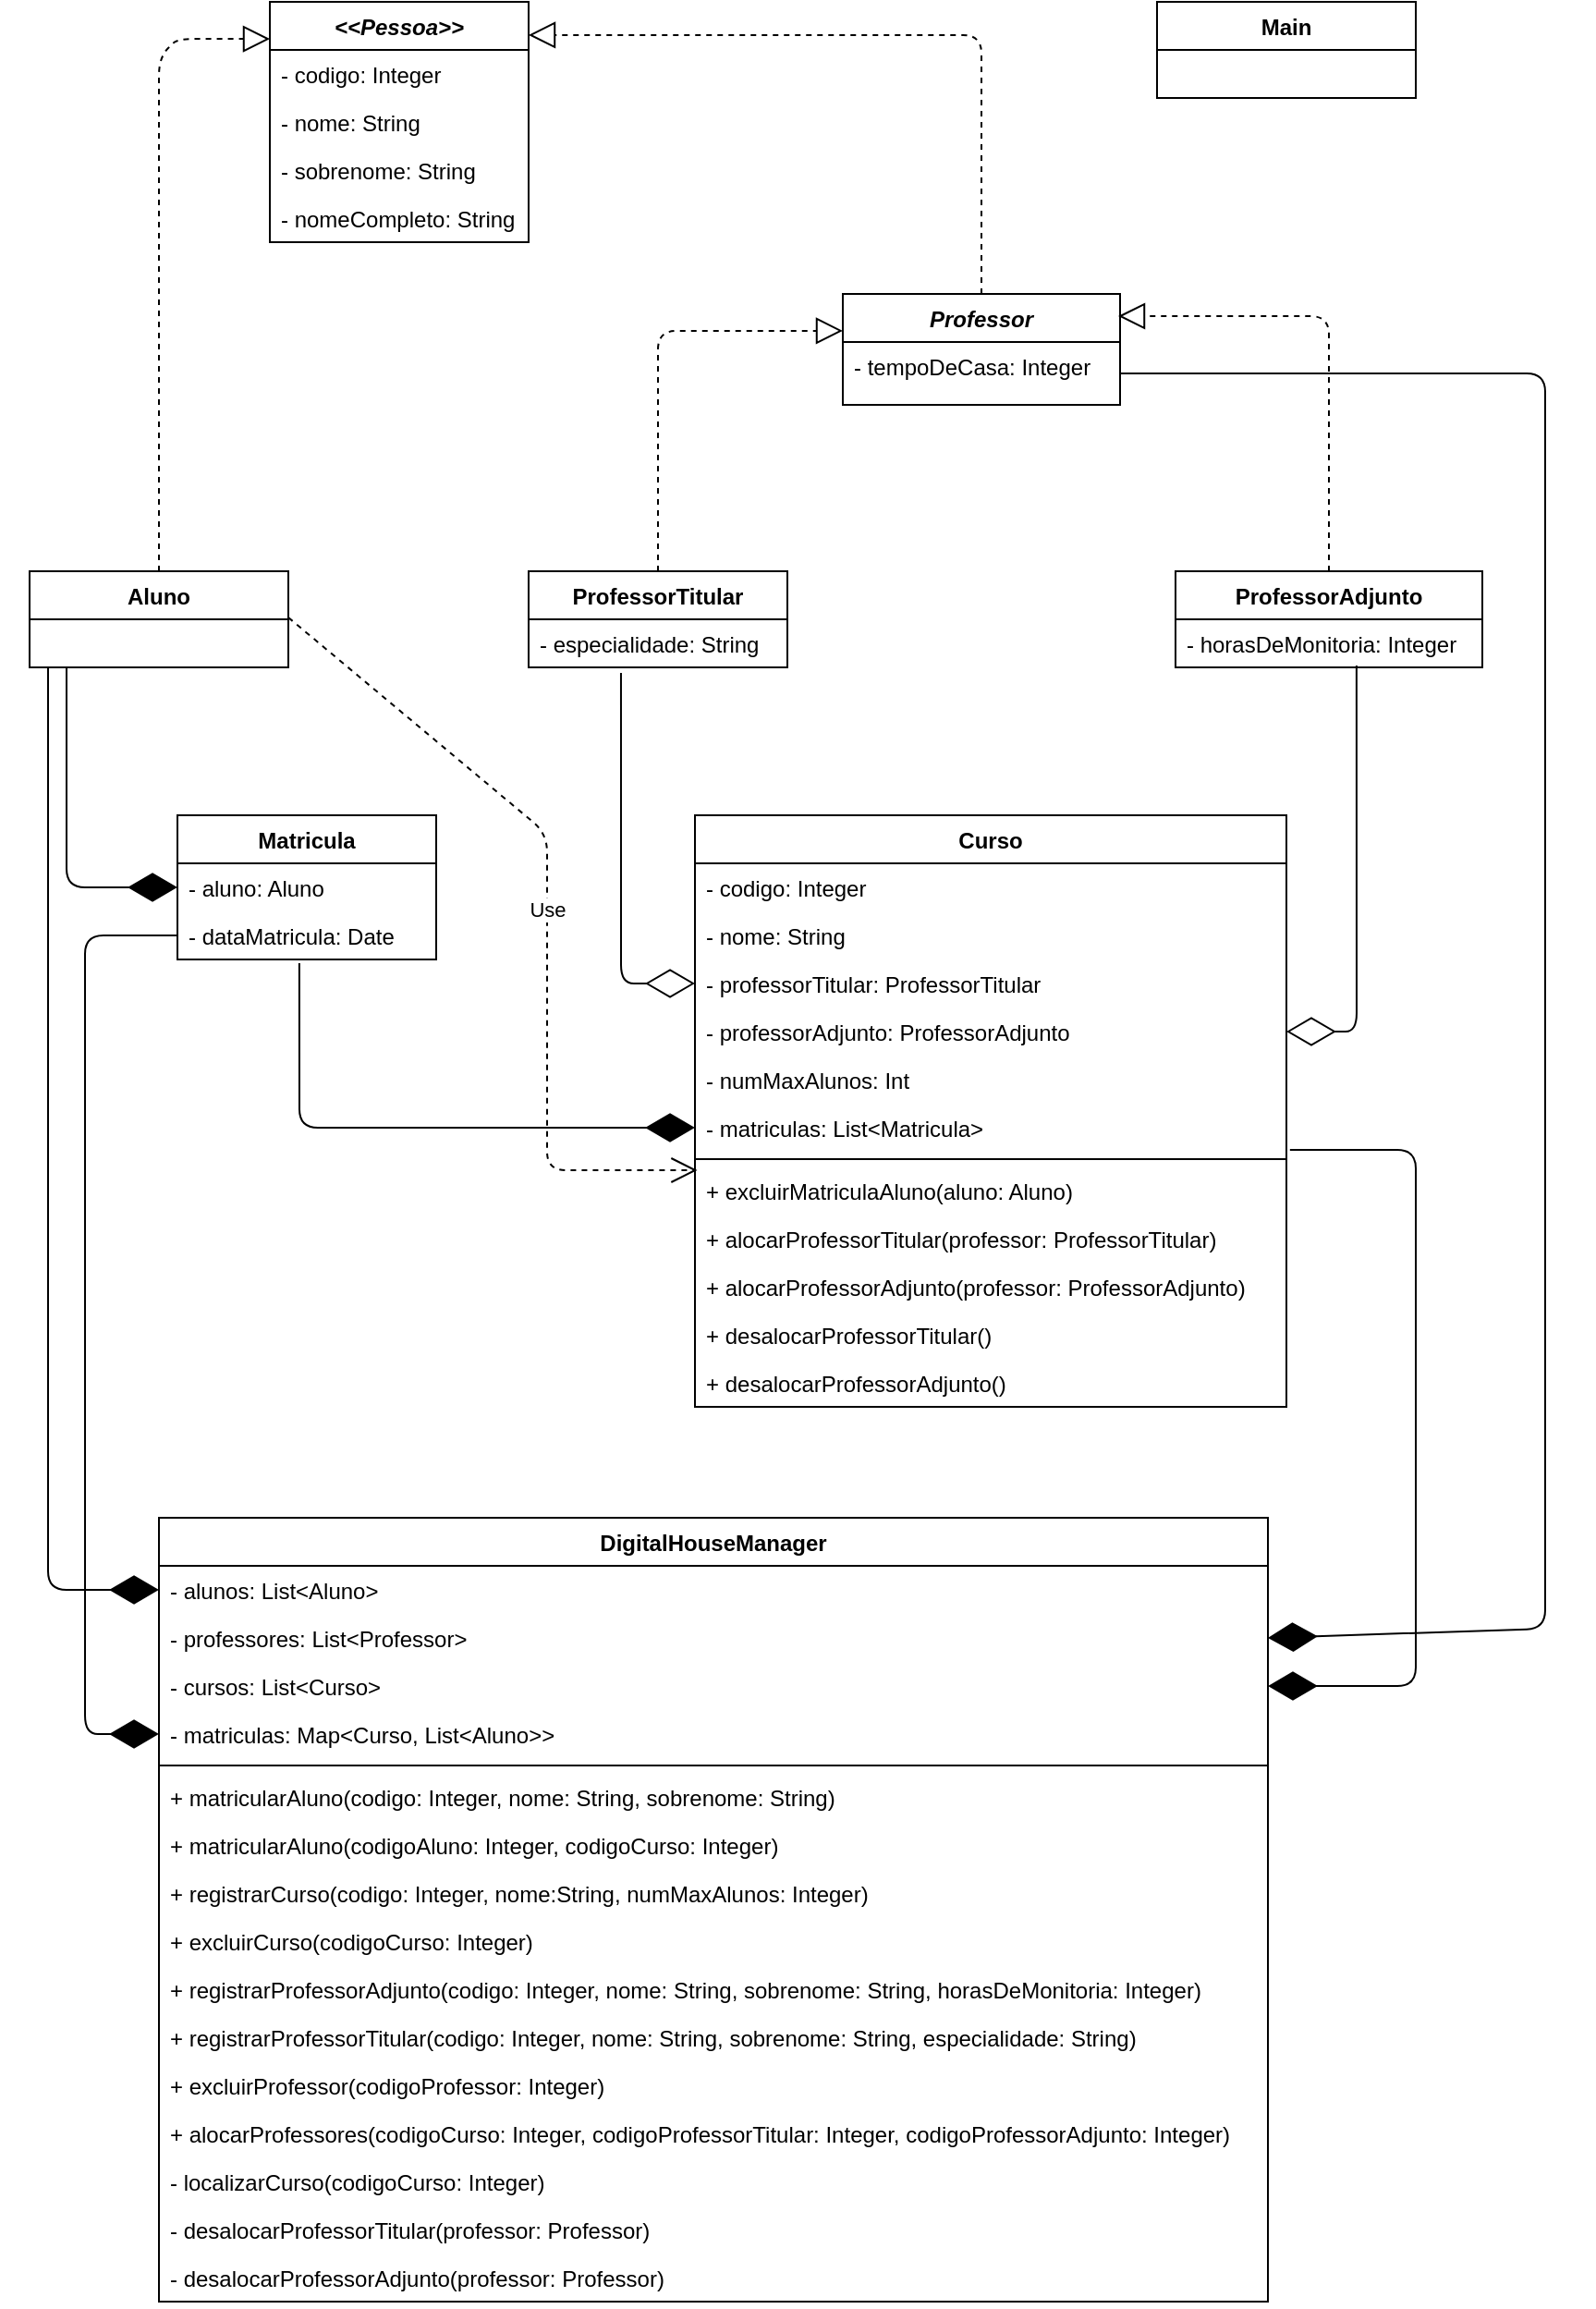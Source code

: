 <mxfile version="13.7.3" type="device"><diagram id="cOGqocI_gLedKxU5Qj73" name="Page-1"><mxGraphModel dx="1102" dy="642" grid="1" gridSize="10" guides="1" tooltips="1" connect="1" arrows="1" fold="1" page="1" pageScale="1" pageWidth="827" pageHeight="1169" math="0" shadow="0"><root><mxCell id="0"/><mxCell id="1" parent="0"/><mxCell id="6XKGeILiF4ObVfbbi1Gw-1" value="&lt;&lt;Pessoa&gt;&gt;" style="swimlane;fontStyle=3;childLayout=stackLayout;horizontal=1;startSize=26;fillColor=none;horizontalStack=0;resizeParent=1;resizeParentMax=0;resizeLast=0;collapsible=1;marginBottom=0;" parent="1" vertex="1"><mxGeometry x="160" y="80" width="140" height="130" as="geometry"/></mxCell><mxCell id="6XKGeILiF4ObVfbbi1Gw-2" value="- codigo: Integer" style="text;strokeColor=none;fillColor=none;align=left;verticalAlign=top;spacingLeft=4;spacingRight=4;overflow=hidden;rotatable=0;points=[[0,0.5],[1,0.5]];portConstraint=eastwest;" parent="6XKGeILiF4ObVfbbi1Gw-1" vertex="1"><mxGeometry y="26" width="140" height="26" as="geometry"/></mxCell><mxCell id="6XKGeILiF4ObVfbbi1Gw-3" value="- nome: String" style="text;strokeColor=none;fillColor=none;align=left;verticalAlign=top;spacingLeft=4;spacingRight=4;overflow=hidden;rotatable=0;points=[[0,0.5],[1,0.5]];portConstraint=eastwest;" parent="6XKGeILiF4ObVfbbi1Gw-1" vertex="1"><mxGeometry y="52" width="140" height="26" as="geometry"/></mxCell><mxCell id="6XKGeILiF4ObVfbbi1Gw-4" value="- sobrenome: String" style="text;strokeColor=none;fillColor=none;align=left;verticalAlign=top;spacingLeft=4;spacingRight=4;overflow=hidden;rotatable=0;points=[[0,0.5],[1,0.5]];portConstraint=eastwest;" parent="6XKGeILiF4ObVfbbi1Gw-1" vertex="1"><mxGeometry y="78" width="140" height="26" as="geometry"/></mxCell><mxCell id="6XKGeILiF4ObVfbbi1Gw-5" value="- nomeCompleto: String" style="text;strokeColor=none;fillColor=none;align=left;verticalAlign=top;spacingLeft=4;spacingRight=4;overflow=hidden;rotatable=0;points=[[0,0.5],[1,0.5]];portConstraint=eastwest;" parent="6XKGeILiF4ObVfbbi1Gw-1" vertex="1"><mxGeometry y="104" width="140" height="26" as="geometry"/></mxCell><mxCell id="6XKGeILiF4ObVfbbi1Gw-6" value="" style="endArrow=block;dashed=1;endFill=0;endSize=12;html=1;exitX=0.5;exitY=0;exitDx=0;exitDy=0;entryX=0;entryY=0.154;entryDx=0;entryDy=0;entryPerimeter=0;" parent="1" source="6XKGeILiF4ObVfbbi1Gw-7" target="6XKGeILiF4ObVfbbi1Gw-1" edge="1"><mxGeometry width="160" relative="1" as="geometry"><mxPoint x="450" y="200" as="sourcePoint"/><mxPoint x="610" y="200" as="targetPoint"/><Array as="points"><mxPoint x="100" y="110"/><mxPoint x="110" y="100"/></Array></mxGeometry></mxCell><mxCell id="6XKGeILiF4ObVfbbi1Gw-16" value="" style="endArrow=block;dashed=1;endFill=0;endSize=12;html=1;exitX=0.5;exitY=0;exitDx=0;exitDy=0;entryX=1;entryY=0.138;entryDx=0;entryDy=0;entryPerimeter=0;" parent="1" source="6XKGeILiF4ObVfbbi1Gw-12" target="6XKGeILiF4ObVfbbi1Gw-1" edge="1"><mxGeometry width="160" relative="1" as="geometry"><mxPoint x="220" y="260" as="sourcePoint"/><mxPoint x="380" y="260" as="targetPoint"/><Array as="points"><mxPoint x="545" y="98"/></Array></mxGeometry></mxCell><mxCell id="6XKGeILiF4ObVfbbi1Gw-17" value="Main" style="swimlane;fontStyle=1;childLayout=stackLayout;horizontal=1;startSize=26;fillColor=none;horizontalStack=0;resizeParent=1;resizeParentMax=0;resizeLast=0;collapsible=1;marginBottom=0;" parent="1" vertex="1"><mxGeometry x="640" y="80" width="140" height="52" as="geometry"/></mxCell><mxCell id="6XKGeILiF4ObVfbbi1Gw-31" value="" style="endArrow=block;dashed=1;endFill=0;endSize=12;html=1;exitX=0.5;exitY=0;exitDx=0;exitDy=0;entryX=0;entryY=0.333;entryDx=0;entryDy=0;entryPerimeter=0;" parent="1" source="6XKGeILiF4ObVfbbi1Gw-25" target="6XKGeILiF4ObVfbbi1Gw-12" edge="1"><mxGeometry width="160" relative="1" as="geometry"><mxPoint x="363" y="387.012" as="sourcePoint"/><mxPoint x="380" y="408" as="targetPoint"/><Array as="points"><mxPoint x="370" y="258"/></Array></mxGeometry></mxCell><mxCell id="6XKGeILiF4ObVfbbi1Gw-32" value="" style="endArrow=block;dashed=1;endFill=0;endSize=12;html=1;exitX=0.5;exitY=0;exitDx=0;exitDy=0;" parent="1" source="6XKGeILiF4ObVfbbi1Gw-29" edge="1"><mxGeometry width="160" relative="1" as="geometry"><mxPoint x="220" y="408" as="sourcePoint"/><mxPoint x="619" y="250" as="targetPoint"/><Array as="points"><mxPoint x="733" y="250"/></Array></mxGeometry></mxCell><mxCell id="6XKGeILiF4ObVfbbi1Gw-12" value="Professor" style="swimlane;fontStyle=3;childLayout=stackLayout;horizontal=1;startSize=26;fillColor=none;horizontalStack=0;resizeParent=1;resizeParentMax=0;resizeLast=0;collapsible=1;marginBottom=0;" parent="1" vertex="1"><mxGeometry x="470" y="238" width="150" height="60" as="geometry"/></mxCell><mxCell id="6XKGeILiF4ObVfbbi1Gw-13" value="- tempoDeCasa: Integer" style="text;strokeColor=none;fillColor=none;align=left;verticalAlign=top;spacingLeft=4;spacingRight=4;overflow=hidden;rotatable=0;points=[[0,0.5],[1,0.5]];portConstraint=eastwest;" parent="6XKGeILiF4ObVfbbi1Gw-12" vertex="1"><mxGeometry y="26" width="150" height="34" as="geometry"/></mxCell><mxCell id="6XKGeILiF4ObVfbbi1Gw-7" value="Aluno" style="swimlane;fontStyle=1;childLayout=stackLayout;horizontal=1;startSize=26;fillColor=none;horizontalStack=0;resizeParent=1;resizeParentMax=0;resizeLast=0;collapsible=1;marginBottom=0;" parent="1" vertex="1"><mxGeometry x="30" y="388" width="140" height="52" as="geometry"/></mxCell><mxCell id="6XKGeILiF4ObVfbbi1Gw-70" value="" style="endArrow=diamondThin;endFill=1;endSize=24;html=1;entryX=0;entryY=0.5;entryDx=0;entryDy=0;" parent="1" target="6XKGeILiF4ObVfbbi1Gw-43" edge="1"><mxGeometry width="160" relative="1" as="geometry"><mxPoint x="50" y="440" as="sourcePoint"/><mxPoint x="400" y="520" as="targetPoint"/><Array as="points"><mxPoint x="50" y="559"/></Array></mxGeometry></mxCell><mxCell id="6XKGeILiF4ObVfbbi1Gw-72" value="" style="endArrow=diamondThin;endFill=1;endSize=24;html=1;entryX=0;entryY=0.5;entryDx=0;entryDy=0;exitX=0.471;exitY=1.077;exitDx=0;exitDy=0;exitPerimeter=0;" parent="1" source="6XKGeILiF4ObVfbbi1Gw-45" target="6XKGeILiF4ObVfbbi1Gw-36" edge="1"><mxGeometry width="160" relative="1" as="geometry"><mxPoint x="140" y="601" as="sourcePoint"/><mxPoint x="510" y="520" as="targetPoint"/><Array as="points"><mxPoint x="176" y="689"/></Array></mxGeometry></mxCell><mxCell id="6XKGeILiF4ObVfbbi1Gw-42" value="Matricula" style="swimlane;fontStyle=1;childLayout=stackLayout;horizontal=1;startSize=26;fillColor=none;horizontalStack=0;resizeParent=1;resizeParentMax=0;resizeLast=0;collapsible=1;marginBottom=0;" parent="1" vertex="1"><mxGeometry x="110" y="520" width="140" height="78" as="geometry"/></mxCell><mxCell id="6XKGeILiF4ObVfbbi1Gw-43" value="- aluno: Aluno" style="text;strokeColor=none;fillColor=none;align=left;verticalAlign=top;spacingLeft=4;spacingRight=4;overflow=hidden;rotatable=0;points=[[0,0.5],[1,0.5]];portConstraint=eastwest;" parent="6XKGeILiF4ObVfbbi1Gw-42" vertex="1"><mxGeometry y="26" width="140" height="26" as="geometry"/></mxCell><mxCell id="6XKGeILiF4ObVfbbi1Gw-45" value="- dataMatricula: Date" style="text;strokeColor=none;fillColor=none;align=left;verticalAlign=top;spacingLeft=4;spacingRight=4;overflow=hidden;rotatable=0;points=[[0,0.5],[1,0.5]];portConstraint=eastwest;" parent="6XKGeILiF4ObVfbbi1Gw-42" vertex="1"><mxGeometry y="52" width="140" height="26" as="geometry"/></mxCell><mxCell id="6XKGeILiF4ObVfbbi1Gw-66" value="Curso" style="swimlane;fontStyle=1;align=center;verticalAlign=top;childLayout=stackLayout;horizontal=1;startSize=26;horizontalStack=0;resizeParent=1;resizeParentMax=0;resizeLast=0;collapsible=1;marginBottom=0;" parent="1" vertex="1"><mxGeometry x="390" y="520" width="320" height="320" as="geometry"/></mxCell><mxCell id="6XKGeILiF4ObVfbbi1Gw-9" value="- codigo: Integer" style="text;strokeColor=none;fillColor=none;align=left;verticalAlign=top;spacingLeft=4;spacingRight=4;overflow=hidden;rotatable=0;points=[[0,0.5],[1,0.5]];portConstraint=eastwest;" parent="6XKGeILiF4ObVfbbi1Gw-66" vertex="1"><mxGeometry y="26" width="320" height="26" as="geometry"/></mxCell><mxCell id="6XKGeILiF4ObVfbbi1Gw-10" value="- nome: String" style="text;strokeColor=none;fillColor=none;align=left;verticalAlign=top;spacingLeft=4;spacingRight=4;overflow=hidden;rotatable=0;points=[[0,0.5],[1,0.5]];portConstraint=eastwest;" parent="6XKGeILiF4ObVfbbi1Gw-66" vertex="1"><mxGeometry y="52" width="320" height="26" as="geometry"/></mxCell><mxCell id="6XKGeILiF4ObVfbbi1Gw-33" value="- professorTitular: ProfessorTitular" style="text;strokeColor=none;fillColor=none;align=left;verticalAlign=top;spacingLeft=4;spacingRight=4;overflow=hidden;rotatable=0;points=[[0,0.5],[1,0.5]];portConstraint=eastwest;" parent="6XKGeILiF4ObVfbbi1Gw-66" vertex="1"><mxGeometry y="78" width="320" height="26" as="geometry"/></mxCell><mxCell id="6XKGeILiF4ObVfbbi1Gw-34" value="- professorAdjunto: ProfessorAdjunto" style="text;strokeColor=none;fillColor=none;align=left;verticalAlign=top;spacingLeft=4;spacingRight=4;overflow=hidden;rotatable=0;points=[[0,0.5],[1,0.5]];portConstraint=eastwest;" parent="6XKGeILiF4ObVfbbi1Gw-66" vertex="1"><mxGeometry y="104" width="320" height="26" as="geometry"/></mxCell><mxCell id="6XKGeILiF4ObVfbbi1Gw-35" value="- numMaxAlunos: Int" style="text;strokeColor=none;fillColor=none;align=left;verticalAlign=top;spacingLeft=4;spacingRight=4;overflow=hidden;rotatable=0;points=[[0,0.5],[1,0.5]];portConstraint=eastwest;" parent="6XKGeILiF4ObVfbbi1Gw-66" vertex="1"><mxGeometry y="130" width="320" height="26" as="geometry"/></mxCell><mxCell id="6XKGeILiF4ObVfbbi1Gw-36" value="- matriculas: List&lt;Matricula&gt;" style="text;strokeColor=none;fillColor=none;align=left;verticalAlign=top;spacingLeft=4;spacingRight=4;overflow=hidden;rotatable=0;points=[[0,0.5],[1,0.5]];portConstraint=eastwest;" parent="6XKGeILiF4ObVfbbi1Gw-66" vertex="1"><mxGeometry y="156" width="320" height="26" as="geometry"/></mxCell><mxCell id="6XKGeILiF4ObVfbbi1Gw-68" value="" style="line;strokeWidth=1;fillColor=none;align=left;verticalAlign=middle;spacingTop=-1;spacingLeft=3;spacingRight=3;rotatable=0;labelPosition=right;points=[];portConstraint=eastwest;" parent="6XKGeILiF4ObVfbbi1Gw-66" vertex="1"><mxGeometry y="182" width="320" height="8" as="geometry"/></mxCell><mxCell id="6XKGeILiF4ObVfbbi1Gw-75" value="+ excluirMatriculaAluno(aluno: Aluno)" style="text;strokeColor=none;fillColor=none;align=left;verticalAlign=top;spacingLeft=4;spacingRight=4;overflow=hidden;rotatable=0;points=[[0,0.5],[1,0.5]];portConstraint=eastwest;" parent="6XKGeILiF4ObVfbbi1Gw-66" vertex="1"><mxGeometry y="190" width="320" height="26" as="geometry"/></mxCell><mxCell id="kB9QqtvpassVlIbzQ09_-1" value="+ alocarProfessorTitular(professor: ProfessorTitular)" style="text;strokeColor=none;fillColor=none;align=left;verticalAlign=top;spacingLeft=4;spacingRight=4;overflow=hidden;rotatable=0;points=[[0,0.5],[1,0.5]];portConstraint=eastwest;" vertex="1" parent="6XKGeILiF4ObVfbbi1Gw-66"><mxGeometry y="216" width="320" height="26" as="geometry"/></mxCell><mxCell id="kB9QqtvpassVlIbzQ09_-2" value="+ alocarProfessorAdjunto(professor: ProfessorAdjunto)" style="text;strokeColor=none;fillColor=none;align=left;verticalAlign=top;spacingLeft=4;spacingRight=4;overflow=hidden;rotatable=0;points=[[0,0.5],[1,0.5]];portConstraint=eastwest;" vertex="1" parent="6XKGeILiF4ObVfbbi1Gw-66"><mxGeometry y="242" width="320" height="26" as="geometry"/></mxCell><mxCell id="kB9QqtvpassVlIbzQ09_-3" value="+ desalocarProfessorTitular()" style="text;strokeColor=none;fillColor=none;align=left;verticalAlign=top;spacingLeft=4;spacingRight=4;overflow=hidden;rotatable=0;points=[[0,0.5],[1,0.5]];portConstraint=eastwest;" vertex="1" parent="6XKGeILiF4ObVfbbi1Gw-66"><mxGeometry y="268" width="320" height="26" as="geometry"/></mxCell><mxCell id="kB9QqtvpassVlIbzQ09_-4" value="+ desalocarProfessorAdjunto()" style="text;strokeColor=none;fillColor=none;align=left;verticalAlign=top;spacingLeft=4;spacingRight=4;overflow=hidden;rotatable=0;points=[[0,0.5],[1,0.5]];portConstraint=eastwest;" vertex="1" parent="6XKGeILiF4ObVfbbi1Gw-66"><mxGeometry y="294" width="320" height="26" as="geometry"/></mxCell><mxCell id="6XKGeILiF4ObVfbbi1Gw-73" value="" style="endArrow=diamondThin;endFill=0;endSize=24;html=1;entryX=0;entryY=0.5;entryDx=0;entryDy=0;exitX=0.357;exitY=1.115;exitDx=0;exitDy=0;exitPerimeter=0;" parent="1" source="6XKGeILiF4ObVfbbi1Gw-26" target="6XKGeILiF4ObVfbbi1Gw-33" edge="1"><mxGeometry width="160" relative="1" as="geometry"><mxPoint x="460" y="520" as="sourcePoint"/><mxPoint x="620" y="520" as="targetPoint"/><Array as="points"><mxPoint x="350" y="611"/></Array></mxGeometry></mxCell><mxCell id="6XKGeILiF4ObVfbbi1Gw-74" value="" style="endArrow=diamondThin;endFill=0;endSize=24;html=1;entryX=1;entryY=0.5;entryDx=0;entryDy=0;exitX=0.59;exitY=0.962;exitDx=0;exitDy=0;exitPerimeter=0;" parent="1" target="6XKGeILiF4ObVfbbi1Gw-34" edge="1" source="6XKGeILiF4ObVfbbi1Gw-30"><mxGeometry width="160" relative="1" as="geometry"><mxPoint x="730" y="440" as="sourcePoint"/><mxPoint x="620" y="520" as="targetPoint"/><Array as="points"><mxPoint x="748" y="637"/></Array></mxGeometry></mxCell><mxCell id="6XKGeILiF4ObVfbbi1Gw-29" value="ProfessorAdjunto" style="swimlane;fontStyle=1;childLayout=stackLayout;horizontal=1;startSize=26;fillColor=none;horizontalStack=0;resizeParent=1;resizeParentMax=0;resizeLast=0;collapsible=1;marginBottom=0;" parent="1" vertex="1"><mxGeometry x="650" y="388" width="166" height="52" as="geometry"/></mxCell><mxCell id="6XKGeILiF4ObVfbbi1Gw-30" value="- horasDeMonitoria: Integer" style="text;strokeColor=none;fillColor=none;align=left;verticalAlign=top;spacingLeft=4;spacingRight=4;overflow=hidden;rotatable=0;points=[[0,0.5],[1,0.5]];portConstraint=eastwest;" parent="6XKGeILiF4ObVfbbi1Gw-29" vertex="1"><mxGeometry y="26" width="166" height="26" as="geometry"/></mxCell><mxCell id="6XKGeILiF4ObVfbbi1Gw-76" value="Use" style="endArrow=open;endSize=12;dashed=1;html=1;exitX=1;exitY=0.481;exitDx=0;exitDy=0;exitPerimeter=0;entryX=0.004;entryY=0.077;entryDx=0;entryDy=0;entryPerimeter=0;" parent="1" source="6XKGeILiF4ObVfbbi1Gw-7" target="6XKGeILiF4ObVfbbi1Gw-75" edge="1"><mxGeometry width="160" relative="1" as="geometry"><mxPoint x="400" y="520" as="sourcePoint"/><mxPoint x="560" y="520" as="targetPoint"/><Array as="points"><mxPoint x="310" y="530"/><mxPoint x="310" y="712"/></Array></mxGeometry></mxCell><mxCell id="6XKGeILiF4ObVfbbi1Gw-25" value="ProfessorTitular" style="swimlane;fontStyle=1;childLayout=stackLayout;horizontal=1;startSize=26;fillColor=none;horizontalStack=0;resizeParent=1;resizeParentMax=0;resizeLast=0;collapsible=1;marginBottom=0;" parent="1" vertex="1"><mxGeometry x="300" y="388" width="140" height="52" as="geometry"/></mxCell><mxCell id="6XKGeILiF4ObVfbbi1Gw-26" value="- especialidade: String" style="text;strokeColor=none;fillColor=none;align=left;verticalAlign=top;spacingLeft=4;spacingRight=4;overflow=hidden;rotatable=0;points=[[0,0.5],[1,0.5]];portConstraint=eastwest;" parent="6XKGeILiF4ObVfbbi1Gw-25" vertex="1"><mxGeometry y="26" width="140" height="26" as="geometry"/></mxCell><mxCell id="N94U-H9Djizk1tlHbwRx-1" value="" style="endArrow=diamondThin;endFill=1;endSize=24;html=1;entryX=1;entryY=0.5;entryDx=0;entryDy=0;exitX=1;exitY=0.5;exitDx=0;exitDy=0;" parent="1" source="6XKGeILiF4ObVfbbi1Gw-13" target="6XKGeILiF4ObVfbbi1Gw-61" edge="1"><mxGeometry width="160" relative="1" as="geometry"><mxPoint x="500" y="450" as="sourcePoint"/><mxPoint x="500" y="710" as="targetPoint"/><Array as="points"><mxPoint x="850" y="281"/><mxPoint x="850" y="865"/><mxPoint x="850" y="960"/></Array></mxGeometry></mxCell><mxCell id="N94U-H9Djizk1tlHbwRx-2" value="" style="endArrow=diamondThin;endFill=1;endSize=24;html=1;entryX=0;entryY=0.5;entryDx=0;entryDy=0;" parent="1" target="6XKGeILiF4ObVfbbi1Gw-60" edge="1"><mxGeometry width="160" relative="1" as="geometry"><mxPoint x="40" y="440" as="sourcePoint"/><mxPoint x="500" y="610" as="targetPoint"/><Array as="points"><mxPoint x="40" y="939"/></Array></mxGeometry></mxCell><mxCell id="N94U-H9Djizk1tlHbwRx-5" value="" style="endArrow=diamondThin;endFill=1;endSize=24;html=1;entryX=1;entryY=0.5;entryDx=0;entryDy=0;exitX=1.006;exitY=0.962;exitDx=0;exitDy=0;exitPerimeter=0;" parent="1" target="N94U-H9Djizk1tlHbwRx-4" edge="1" source="6XKGeILiF4ObVfbbi1Gw-36"><mxGeometry width="160" relative="1" as="geometry"><mxPoint x="549" y="810" as="sourcePoint"/><mxPoint x="500" y="710" as="targetPoint"/><Array as="points"><mxPoint x="780" y="701"/><mxPoint x="780" y="991"/></Array></mxGeometry></mxCell><mxCell id="N94U-H9Djizk1tlHbwRx-6" value="" style="endArrow=diamondThin;endFill=1;endSize=24;html=1;entryX=0;entryY=0.5;entryDx=0;entryDy=0;exitX=0;exitY=0.5;exitDx=0;exitDy=0;" parent="1" source="6XKGeILiF4ObVfbbi1Gw-45" target="6XKGeILiF4ObVfbbi1Gw-62" edge="1"><mxGeometry width="160" relative="1" as="geometry"><mxPoint x="340" y="710" as="sourcePoint"/><mxPoint x="500" y="710" as="targetPoint"/><Array as="points"><mxPoint x="60" y="585"/><mxPoint x="60" y="1017"/></Array></mxGeometry></mxCell><mxCell id="6XKGeILiF4ObVfbbi1Gw-56" value="DigitalHouseManager" style="swimlane;fontStyle=1;align=center;verticalAlign=top;childLayout=stackLayout;horizontal=1;startSize=26;horizontalStack=0;resizeParent=1;resizeParentMax=0;resizeLast=0;collapsible=1;marginBottom=0;" parent="1" vertex="1"><mxGeometry x="100" y="900" width="600" height="424" as="geometry"/></mxCell><mxCell id="6XKGeILiF4ObVfbbi1Gw-60" value="- alunos: List&lt;Aluno&gt;" style="text;strokeColor=none;fillColor=none;align=left;verticalAlign=top;spacingLeft=4;spacingRight=4;overflow=hidden;rotatable=0;points=[[0,0.5],[1,0.5]];portConstraint=eastwest;" parent="6XKGeILiF4ObVfbbi1Gw-56" vertex="1"><mxGeometry y="26" width="600" height="26" as="geometry"/></mxCell><mxCell id="6XKGeILiF4ObVfbbi1Gw-61" value="- professores: List&lt;Professor&gt;" style="text;strokeColor=none;fillColor=none;align=left;verticalAlign=top;spacingLeft=4;spacingRight=4;overflow=hidden;rotatable=0;points=[[0,0.5],[1,0.5]];portConstraint=eastwest;" parent="6XKGeILiF4ObVfbbi1Gw-56" vertex="1"><mxGeometry y="52" width="600" height="26" as="geometry"/></mxCell><mxCell id="N94U-H9Djizk1tlHbwRx-4" value="- cursos: List&lt;Curso&gt;" style="text;strokeColor=none;fillColor=none;align=left;verticalAlign=top;spacingLeft=4;spacingRight=4;overflow=hidden;rotatable=0;points=[[0,0.5],[1,0.5]];portConstraint=eastwest;" parent="6XKGeILiF4ObVfbbi1Gw-56" vertex="1"><mxGeometry y="78" width="600" height="26" as="geometry"/></mxCell><mxCell id="6XKGeILiF4ObVfbbi1Gw-62" value="- matriculas: Map&lt;Curso, List&lt;Aluno&gt;&gt;" style="text;strokeColor=none;fillColor=none;align=left;verticalAlign=top;spacingLeft=4;spacingRight=4;overflow=hidden;rotatable=0;points=[[0,0.5],[1,0.5]];portConstraint=eastwest;" parent="6XKGeILiF4ObVfbbi1Gw-56" vertex="1"><mxGeometry y="104" width="600" height="26" as="geometry"/></mxCell><mxCell id="6XKGeILiF4ObVfbbi1Gw-58" value="" style="line;strokeWidth=1;fillColor=none;align=left;verticalAlign=middle;spacingTop=-1;spacingLeft=3;spacingRight=3;rotatable=0;labelPosition=right;points=[];portConstraint=eastwest;" parent="6XKGeILiF4ObVfbbi1Gw-56" vertex="1"><mxGeometry y="130" width="600" height="8" as="geometry"/></mxCell><mxCell id="6XKGeILiF4ObVfbbi1Gw-69" value="+ matricularAluno(codigo: Integer, nome: String, sobrenome: String)" style="text;strokeColor=none;fillColor=none;align=left;verticalAlign=top;spacingLeft=4;spacingRight=4;overflow=hidden;rotatable=0;points=[[0,0.5],[1,0.5]];portConstraint=eastwest;" parent="6XKGeILiF4ObVfbbi1Gw-56" vertex="1"><mxGeometry y="138" width="600" height="26" as="geometry"/></mxCell><mxCell id="kB9QqtvpassVlIbzQ09_-5" value="+ matricularAluno(codigoAluno: Integer, codigoCurso: Integer)" style="text;strokeColor=none;fillColor=none;align=left;verticalAlign=top;spacingLeft=4;spacingRight=4;overflow=hidden;rotatable=0;points=[[0,0.5],[1,0.5]];portConstraint=eastwest;" vertex="1" parent="6XKGeILiF4ObVfbbi1Gw-56"><mxGeometry y="164" width="600" height="26" as="geometry"/></mxCell><mxCell id="kB9QqtvpassVlIbzQ09_-6" value="+ registrarCurso(codigo: Integer, nome:String, numMaxAlunos: Integer)" style="text;strokeColor=none;fillColor=none;align=left;verticalAlign=top;spacingLeft=4;spacingRight=4;overflow=hidden;rotatable=0;points=[[0,0.5],[1,0.5]];portConstraint=eastwest;" vertex="1" parent="6XKGeILiF4ObVfbbi1Gw-56"><mxGeometry y="190" width="600" height="26" as="geometry"/></mxCell><mxCell id="kB9QqtvpassVlIbzQ09_-7" value="+ excluirCurso(codigoCurso: Integer)" style="text;strokeColor=none;fillColor=none;align=left;verticalAlign=top;spacingLeft=4;spacingRight=4;overflow=hidden;rotatable=0;points=[[0,0.5],[1,0.5]];portConstraint=eastwest;" vertex="1" parent="6XKGeILiF4ObVfbbi1Gw-56"><mxGeometry y="216" width="600" height="26" as="geometry"/></mxCell><mxCell id="kB9QqtvpassVlIbzQ09_-8" value="+ registrarProfessorAdjunto(codigo: Integer, nome: String, sobrenome: String, horasDeMonitoria: Integer)" style="text;strokeColor=none;fillColor=none;align=left;verticalAlign=top;spacingLeft=4;spacingRight=4;overflow=hidden;rotatable=0;points=[[0,0.5],[1,0.5]];portConstraint=eastwest;" vertex="1" parent="6XKGeILiF4ObVfbbi1Gw-56"><mxGeometry y="242" width="600" height="26" as="geometry"/></mxCell><mxCell id="kB9QqtvpassVlIbzQ09_-9" value="+ registrarProfessorTitular(codigo: Integer, nome: String, sobrenome: String, especialidade: String)" style="text;strokeColor=none;fillColor=none;align=left;verticalAlign=top;spacingLeft=4;spacingRight=4;overflow=hidden;rotatable=0;points=[[0,0.5],[1,0.5]];portConstraint=eastwest;" vertex="1" parent="6XKGeILiF4ObVfbbi1Gw-56"><mxGeometry y="268" width="600" height="26" as="geometry"/></mxCell><mxCell id="kB9QqtvpassVlIbzQ09_-10" value="+ excluirProfessor(codigoProfessor: Integer)" style="text;strokeColor=none;fillColor=none;align=left;verticalAlign=top;spacingLeft=4;spacingRight=4;overflow=hidden;rotatable=0;points=[[0,0.5],[1,0.5]];portConstraint=eastwest;" vertex="1" parent="6XKGeILiF4ObVfbbi1Gw-56"><mxGeometry y="294" width="600" height="26" as="geometry"/></mxCell><mxCell id="kB9QqtvpassVlIbzQ09_-11" value="+ alocarProfessores(codigoCurso: Integer, codigoProfessorTitular: Integer, codigoProfessorAdjunto: Integer)" style="text;strokeColor=none;fillColor=none;align=left;verticalAlign=top;spacingLeft=4;spacingRight=4;overflow=hidden;rotatable=0;points=[[0,0.5],[1,0.5]];portConstraint=eastwest;" vertex="1" parent="6XKGeILiF4ObVfbbi1Gw-56"><mxGeometry y="320" width="600" height="26" as="geometry"/></mxCell><mxCell id="kB9QqtvpassVlIbzQ09_-12" value="- localizarCurso(codigoCurso: Integer)" style="text;strokeColor=none;fillColor=none;align=left;verticalAlign=top;spacingLeft=4;spacingRight=4;overflow=hidden;rotatable=0;points=[[0,0.5],[1,0.5]];portConstraint=eastwest;" vertex="1" parent="6XKGeILiF4ObVfbbi1Gw-56"><mxGeometry y="346" width="600" height="26" as="geometry"/></mxCell><mxCell id="kB9QqtvpassVlIbzQ09_-13" value="- desalocarProfessorTitular(professor: Professor)" style="text;strokeColor=none;fillColor=none;align=left;verticalAlign=top;spacingLeft=4;spacingRight=4;overflow=hidden;rotatable=0;points=[[0,0.5],[1,0.5]];portConstraint=eastwest;" vertex="1" parent="6XKGeILiF4ObVfbbi1Gw-56"><mxGeometry y="372" width="600" height="26" as="geometry"/></mxCell><mxCell id="kB9QqtvpassVlIbzQ09_-14" value="- desalocarProfessorAdjunto(professor: Professor)" style="text;strokeColor=none;fillColor=none;align=left;verticalAlign=top;spacingLeft=4;spacingRight=4;overflow=hidden;rotatable=0;points=[[0,0.5],[1,0.5]];portConstraint=eastwest;" vertex="1" parent="6XKGeILiF4ObVfbbi1Gw-56"><mxGeometry y="398" width="600" height="26" as="geometry"/></mxCell></root></mxGraphModel></diagram></mxfile>